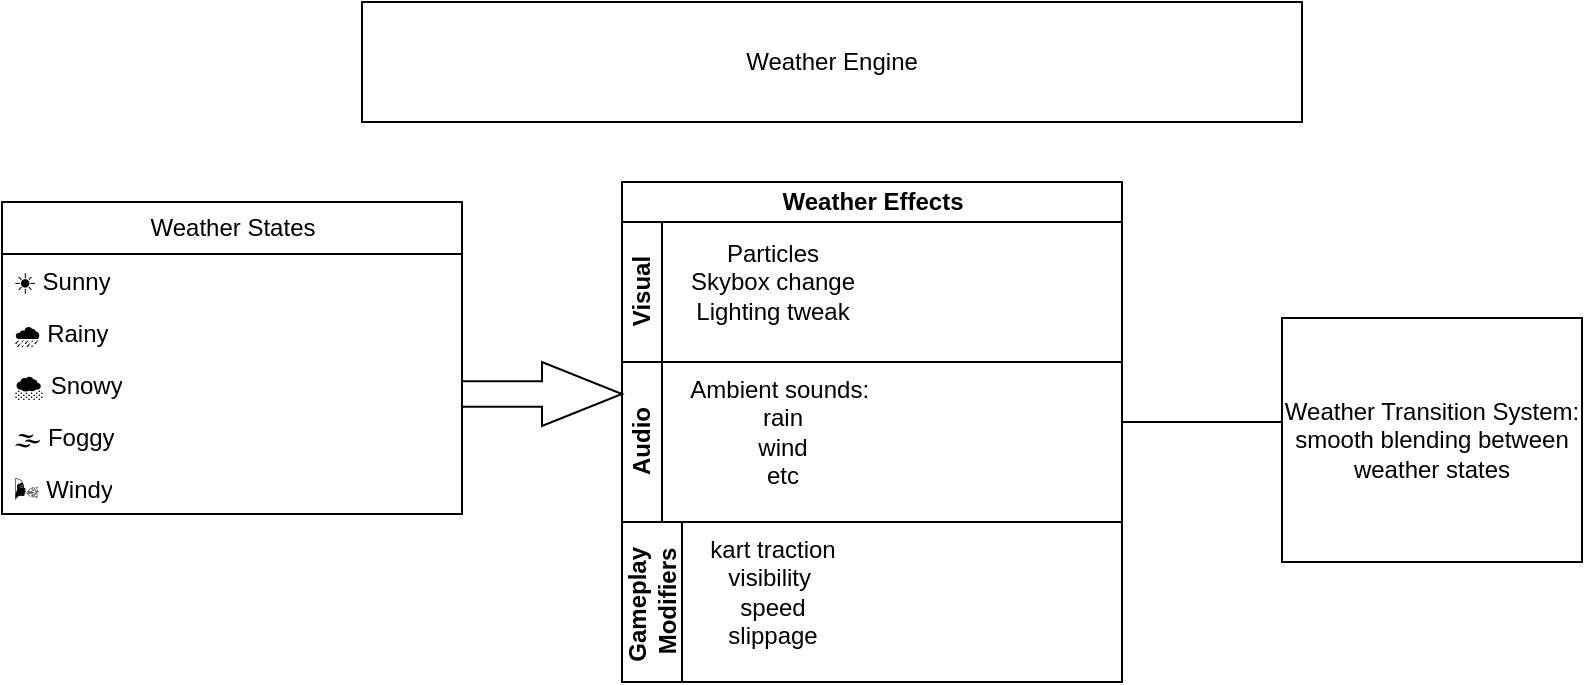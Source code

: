 <mxfile version="26.2.15">
  <diagram name="Page-1" id="JiHqzJXWmoTNnNdFuJI9">
    <mxGraphModel dx="976" dy="663" grid="1" gridSize="10" guides="1" tooltips="1" connect="1" arrows="1" fold="1" page="1" pageScale="1" pageWidth="850" pageHeight="1100" math="0" shadow="0">
      <root>
        <mxCell id="0" />
        <mxCell id="1" parent="0" />
        <mxCell id="F9cT0rrPTEDPH2lc8hQJ-1" value="Weather Engine" style="rounded=0;whiteSpace=wrap;html=1;" vertex="1" parent="1">
          <mxGeometry x="200" y="20" width="470" height="60" as="geometry" />
        </mxCell>
        <mxCell id="F9cT0rrPTEDPH2lc8hQJ-6" value="Weather States" style="swimlane;fontStyle=0;childLayout=stackLayout;horizontal=1;startSize=26;fillColor=none;horizontalStack=0;resizeParent=1;resizeParentMax=0;resizeLast=0;collapsible=1;marginBottom=0;html=1;" vertex="1" parent="1">
          <mxGeometry x="20" y="120" width="230" height="156" as="geometry">
            <mxRectangle x="360" y="290" width="120" height="30" as="alternateBounds" />
          </mxGeometry>
        </mxCell>
        <mxCell id="F9cT0rrPTEDPH2lc8hQJ-7" value="☀️ Sunny" style="text;strokeColor=none;fillColor=none;align=left;verticalAlign=top;spacingLeft=4;spacingRight=4;overflow=hidden;rotatable=0;points=[[0,0.5],[1,0.5]];portConstraint=eastwest;whiteSpace=wrap;html=1;" vertex="1" parent="F9cT0rrPTEDPH2lc8hQJ-6">
          <mxGeometry y="26" width="230" height="26" as="geometry" />
        </mxCell>
        <mxCell id="F9cT0rrPTEDPH2lc8hQJ-8" value="🌧️ Rainy" style="text;strokeColor=none;fillColor=none;align=left;verticalAlign=top;spacingLeft=4;spacingRight=4;overflow=hidden;rotatable=0;points=[[0,0.5],[1,0.5]];portConstraint=eastwest;whiteSpace=wrap;html=1;" vertex="1" parent="F9cT0rrPTEDPH2lc8hQJ-6">
          <mxGeometry y="52" width="230" height="26" as="geometry" />
        </mxCell>
        <mxCell id="F9cT0rrPTEDPH2lc8hQJ-9" value="🌨️ Snowy" style="text;strokeColor=none;fillColor=none;align=left;verticalAlign=top;spacingLeft=4;spacingRight=4;overflow=hidden;rotatable=0;points=[[0,0.5],[1,0.5]];portConstraint=eastwest;whiteSpace=wrap;html=1;" vertex="1" parent="F9cT0rrPTEDPH2lc8hQJ-6">
          <mxGeometry y="78" width="230" height="26" as="geometry" />
        </mxCell>
        <mxCell id="F9cT0rrPTEDPH2lc8hQJ-17" value="🌫️ Foggy" style="text;strokeColor=none;fillColor=none;align=left;verticalAlign=top;spacingLeft=4;spacingRight=4;overflow=hidden;rotatable=0;points=[[0,0.5],[1,0.5]];portConstraint=eastwest;whiteSpace=wrap;html=1;" vertex="1" parent="F9cT0rrPTEDPH2lc8hQJ-6">
          <mxGeometry y="104" width="230" height="26" as="geometry" />
        </mxCell>
        <mxCell id="F9cT0rrPTEDPH2lc8hQJ-16" value="🌬️ Windy" style="text;strokeColor=none;fillColor=none;align=left;verticalAlign=top;spacingLeft=4;spacingRight=4;overflow=hidden;rotatable=0;points=[[0,0.5],[1,0.5]];portConstraint=eastwest;whiteSpace=wrap;html=1;" vertex="1" parent="F9cT0rrPTEDPH2lc8hQJ-6">
          <mxGeometry y="130" width="230" height="26" as="geometry" />
        </mxCell>
        <mxCell id="F9cT0rrPTEDPH2lc8hQJ-24" value="Weather Effects" style="swimlane;childLayout=stackLayout;resizeParent=1;resizeParentMax=0;horizontal=1;startSize=20;horizontalStack=0;html=1;" vertex="1" parent="1">
          <mxGeometry x="330" y="110" width="250" height="250" as="geometry" />
        </mxCell>
        <mxCell id="F9cT0rrPTEDPH2lc8hQJ-25" value="Visual" style="swimlane;startSize=20;horizontal=0;html=1;" vertex="1" parent="F9cT0rrPTEDPH2lc8hQJ-24">
          <mxGeometry y="20" width="250" height="70" as="geometry" />
        </mxCell>
        <mxCell id="F9cT0rrPTEDPH2lc8hQJ-28" value="Particles&lt;div&gt;Skybox change&lt;/div&gt;&lt;div&gt;Lighting tweak&lt;/div&gt;" style="text;html=1;align=center;verticalAlign=middle;resizable=0;points=[];autosize=1;strokeColor=none;fillColor=none;" vertex="1" parent="F9cT0rrPTEDPH2lc8hQJ-25">
          <mxGeometry x="20" width="110" height="60" as="geometry" />
        </mxCell>
        <mxCell id="F9cT0rrPTEDPH2lc8hQJ-26" value="Audio" style="swimlane;startSize=20;horizontal=0;html=1;" vertex="1" parent="F9cT0rrPTEDPH2lc8hQJ-24">
          <mxGeometry y="90" width="250" height="80" as="geometry" />
        </mxCell>
        <mxCell id="F9cT0rrPTEDPH2lc8hQJ-29" value="Ambient sounds:&amp;nbsp;&lt;div&gt;rain&lt;/div&gt;&lt;div&gt;wind&lt;/div&gt;&lt;div&gt;etc&lt;/div&gt;" style="text;html=1;align=center;verticalAlign=middle;resizable=0;points=[];autosize=1;strokeColor=none;fillColor=none;" vertex="1" parent="F9cT0rrPTEDPH2lc8hQJ-26">
          <mxGeometry x="20" width="120" height="70" as="geometry" />
        </mxCell>
        <mxCell id="F9cT0rrPTEDPH2lc8hQJ-34" value="" style="html=1;shadow=0;dashed=0;align=center;verticalAlign=middle;shape=mxgraph.arrows2.arrow;dy=0.6;dx=40;notch=0;" vertex="1" parent="F9cT0rrPTEDPH2lc8hQJ-26">
          <mxGeometry x="-80" width="80" height="32" as="geometry" />
        </mxCell>
        <mxCell id="F9cT0rrPTEDPH2lc8hQJ-27" value="Gameplay&amp;nbsp;&lt;div&gt;Modifiers&lt;/div&gt;" style="swimlane;startSize=30;horizontal=0;html=1;" vertex="1" parent="F9cT0rrPTEDPH2lc8hQJ-24">
          <mxGeometry y="170" width="250" height="80" as="geometry" />
        </mxCell>
        <mxCell id="F9cT0rrPTEDPH2lc8hQJ-30" value="kart traction&lt;div&gt;visibility&amp;nbsp;&lt;/div&gt;&lt;div&gt;speed&lt;/div&gt;&lt;div&gt;slippage&lt;/div&gt;" style="text;html=1;align=center;verticalAlign=middle;resizable=0;points=[];autosize=1;strokeColor=none;fillColor=none;" vertex="1" parent="F9cT0rrPTEDPH2lc8hQJ-27">
          <mxGeometry x="30" width="90" height="70" as="geometry" />
        </mxCell>
        <mxCell id="F9cT0rrPTEDPH2lc8hQJ-31" value="Weather Transition System: smooth blending between weather states" style="whiteSpace=wrap;html=1;align=center;verticalAlign=middle;treeFolding=1;treeMoving=1;newEdgeStyle={&quot;edgeStyle&quot;:&quot;elbowEdgeStyle&quot;,&quot;startArrow&quot;:&quot;none&quot;,&quot;endArrow&quot;:&quot;none&quot;};" vertex="1" parent="1">
          <mxGeometry x="660" y="178" width="150" height="122" as="geometry" />
        </mxCell>
        <mxCell id="F9cT0rrPTEDPH2lc8hQJ-32" value="" style="edgeStyle=elbowEdgeStyle;elbow=vertical;sourcePerimeterSpacing=0;targetPerimeterSpacing=0;startArrow=none;endArrow=none;rounded=0;curved=0;" edge="1" target="F9cT0rrPTEDPH2lc8hQJ-31" parent="1">
          <mxGeometry relative="1" as="geometry">
            <mxPoint x="580" y="230" as="sourcePoint" />
          </mxGeometry>
        </mxCell>
      </root>
    </mxGraphModel>
  </diagram>
</mxfile>
